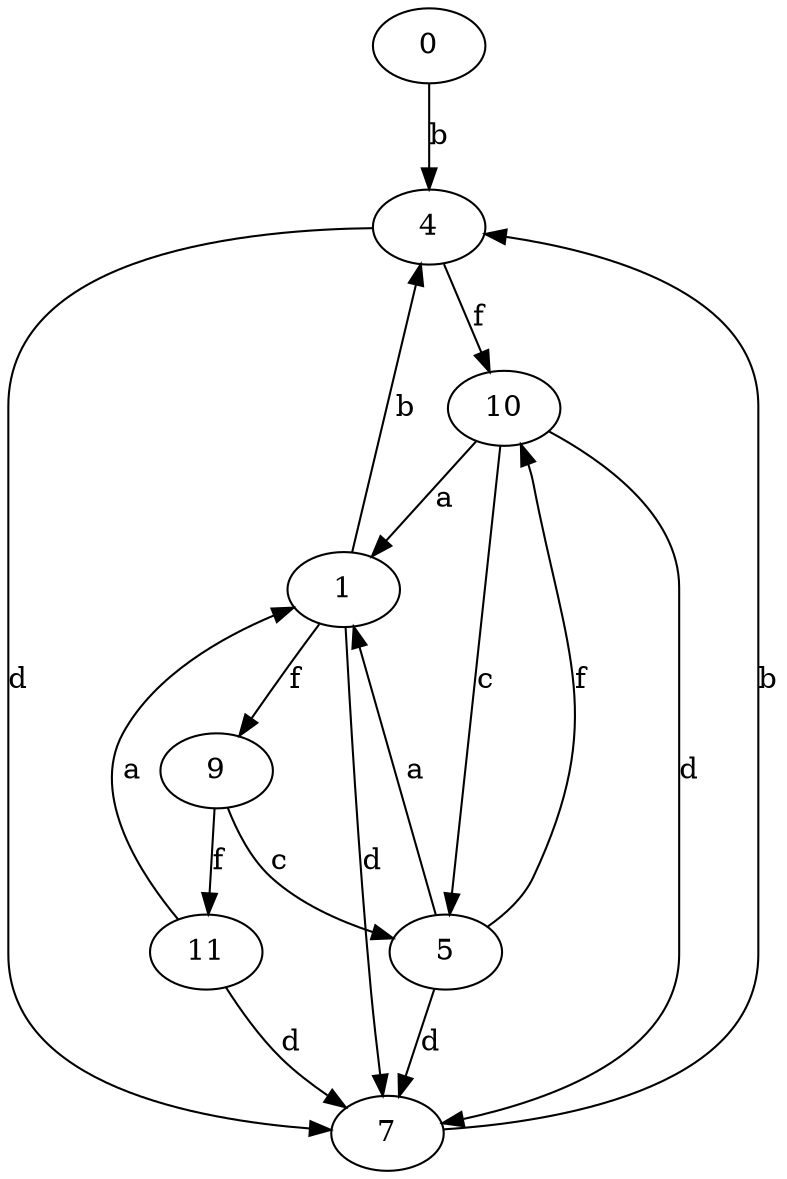 strict digraph  {
0;
1;
4;
5;
7;
9;
10;
11;
0 -> 4  [label=b];
1 -> 4  [label=b];
1 -> 7  [label=d];
1 -> 9  [label=f];
4 -> 7  [label=d];
4 -> 10  [label=f];
5 -> 1  [label=a];
5 -> 7  [label=d];
5 -> 10  [label=f];
7 -> 4  [label=b];
9 -> 5  [label=c];
9 -> 11  [label=f];
10 -> 1  [label=a];
10 -> 5  [label=c];
10 -> 7  [label=d];
11 -> 1  [label=a];
11 -> 7  [label=d];
}
